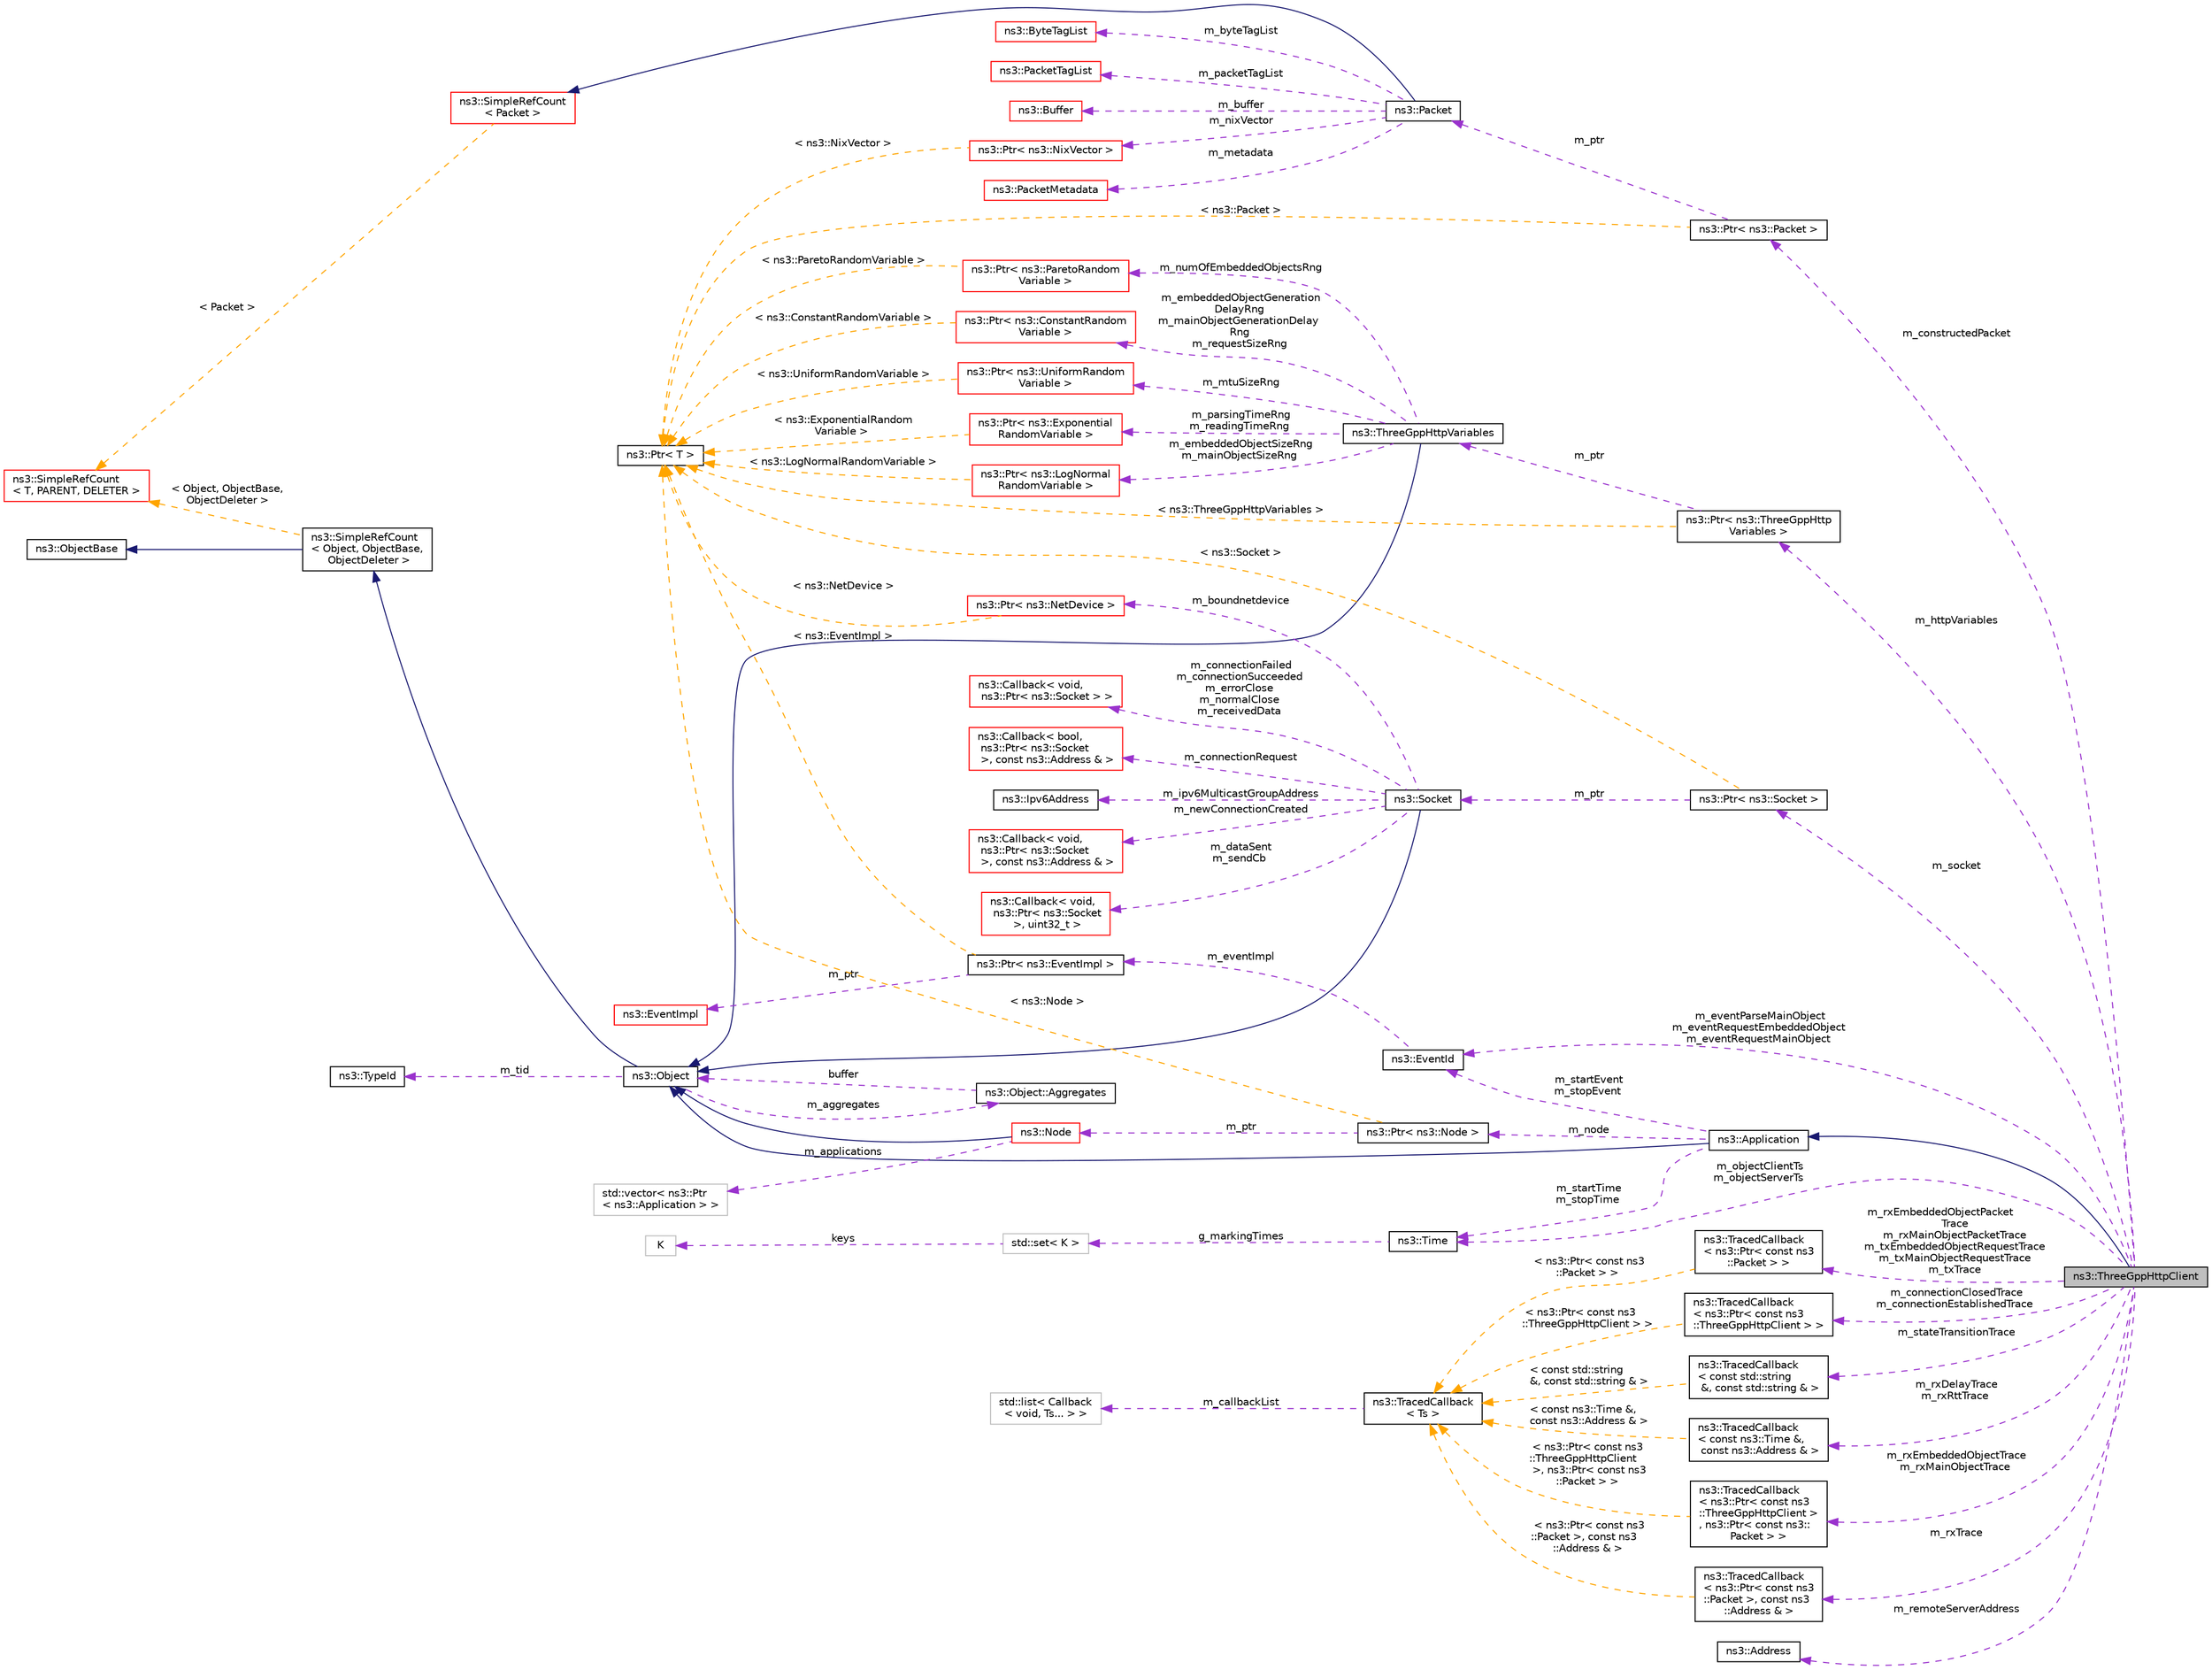 digraph "ns3::ThreeGppHttpClient"
{
 // LATEX_PDF_SIZE
  edge [fontname="Helvetica",fontsize="10",labelfontname="Helvetica",labelfontsize="10"];
  node [fontname="Helvetica",fontsize="10",shape=record];
  rankdir="LR";
  Node1 [label="ns3::ThreeGppHttpClient",height=0.2,width=0.4,color="black", fillcolor="grey75", style="filled", fontcolor="black",tooltip="Model application which simulates the traffic of a web browser."];
  Node2 -> Node1 [dir="back",color="midnightblue",fontsize="10",style="solid",fontname="Helvetica"];
  Node2 [label="ns3::Application",height=0.2,width=0.4,color="black", fillcolor="white", style="filled",URL="$classns3_1_1_application.html",tooltip="The base class for all ns3 applications."];
  Node3 -> Node2 [dir="back",color="midnightblue",fontsize="10",style="solid",fontname="Helvetica"];
  Node3 [label="ns3::Object",height=0.2,width=0.4,color="black", fillcolor="white", style="filled",URL="$classns3_1_1_object.html",tooltip="A base class which provides memory management and object aggregation."];
  Node4 -> Node3 [dir="back",color="midnightblue",fontsize="10",style="solid",fontname="Helvetica"];
  Node4 [label="ns3::SimpleRefCount\l\< Object, ObjectBase,\l ObjectDeleter \>",height=0.2,width=0.4,color="black", fillcolor="white", style="filled",URL="$classns3_1_1_simple_ref_count.html",tooltip=" "];
  Node5 -> Node4 [dir="back",color="midnightblue",fontsize="10",style="solid",fontname="Helvetica"];
  Node5 [label="ns3::ObjectBase",height=0.2,width=0.4,color="black", fillcolor="white", style="filled",URL="$classns3_1_1_object_base.html",tooltip="Anchor the ns-3 type and attribute system."];
  Node6 -> Node4 [dir="back",color="orange",fontsize="10",style="dashed",label=" \< Object, ObjectBase,\l ObjectDeleter \>" ,fontname="Helvetica"];
  Node6 [label="ns3::SimpleRefCount\l\< T, PARENT, DELETER \>",height=0.2,width=0.4,color="red", fillcolor="white", style="filled",URL="$classns3_1_1_simple_ref_count.html",tooltip="A template-based reference counting class."];
  Node8 -> Node3 [dir="back",color="darkorchid3",fontsize="10",style="dashed",label=" m_tid" ,fontname="Helvetica"];
  Node8 [label="ns3::TypeId",height=0.2,width=0.4,color="black", fillcolor="white", style="filled",URL="$classns3_1_1_type_id.html",tooltip="a unique identifier for an interface."];
  Node9 -> Node3 [dir="back",color="darkorchid3",fontsize="10",style="dashed",label=" m_aggregates" ,fontname="Helvetica"];
  Node9 [label="ns3::Object::Aggregates",height=0.2,width=0.4,color="black", fillcolor="white", style="filled",URL="$structns3_1_1_object_1_1_aggregates.html",tooltip="The list of Objects aggregated to this one."];
  Node3 -> Node9 [dir="back",color="darkorchid3",fontsize="10",style="dashed",label=" buffer" ,fontname="Helvetica"];
  Node10 -> Node2 [dir="back",color="darkorchid3",fontsize="10",style="dashed",label=" m_startEvent\nm_stopEvent" ,fontname="Helvetica"];
  Node10 [label="ns3::EventId",height=0.2,width=0.4,color="black", fillcolor="white", style="filled",URL="$classns3_1_1_event_id.html",tooltip="An identifier for simulation events."];
  Node11 -> Node10 [dir="back",color="darkorchid3",fontsize="10",style="dashed",label=" m_eventImpl" ,fontname="Helvetica"];
  Node11 [label="ns3::Ptr\< ns3::EventImpl \>",height=0.2,width=0.4,color="black", fillcolor="white", style="filled",URL="$classns3_1_1_ptr.html",tooltip=" "];
  Node12 -> Node11 [dir="back",color="darkorchid3",fontsize="10",style="dashed",label=" m_ptr" ,fontname="Helvetica"];
  Node12 [label="ns3::EventImpl",height=0.2,width=0.4,color="red", fillcolor="white", style="filled",URL="$classns3_1_1_event_impl.html",tooltip="A simulation event."];
  Node14 -> Node11 [dir="back",color="orange",fontsize="10",style="dashed",label=" \< ns3::EventImpl \>" ,fontname="Helvetica"];
  Node14 [label="ns3::Ptr\< T \>",height=0.2,width=0.4,color="black", fillcolor="white", style="filled",URL="$classns3_1_1_ptr.html",tooltip="Smart pointer class similar to boost::intrusive_ptr."];
  Node15 -> Node2 [dir="back",color="darkorchid3",fontsize="10",style="dashed",label=" m_node" ,fontname="Helvetica"];
  Node15 [label="ns3::Ptr\< ns3::Node \>",height=0.2,width=0.4,color="black", fillcolor="white", style="filled",URL="$classns3_1_1_ptr.html",tooltip=" "];
  Node16 -> Node15 [dir="back",color="darkorchid3",fontsize="10",style="dashed",label=" m_ptr" ,fontname="Helvetica"];
  Node16 [label="ns3::Node",height=0.2,width=0.4,color="red", fillcolor="white", style="filled",URL="$classns3_1_1_node.html",tooltip="A network Node."];
  Node3 -> Node16 [dir="back",color="midnightblue",fontsize="10",style="solid",fontname="Helvetica"];
  Node17 -> Node16 [dir="back",color="darkorchid3",fontsize="10",style="dashed",label=" m_applications" ,fontname="Helvetica"];
  Node17 [label="std::vector\< ns3::Ptr\l\< ns3::Application \> \>",height=0.2,width=0.4,color="grey75", fillcolor="white", style="filled",tooltip=" "];
  Node14 -> Node15 [dir="back",color="orange",fontsize="10",style="dashed",label=" \< ns3::Node \>" ,fontname="Helvetica"];
  Node42 -> Node2 [dir="back",color="darkorchid3",fontsize="10",style="dashed",label=" m_startTime\nm_stopTime" ,fontname="Helvetica"];
  Node42 [label="ns3::Time",height=0.2,width=0.4,color="black", fillcolor="white", style="filled",URL="$classns3_1_1_time.html",tooltip="Simulation virtual time values and global simulation resolution."];
  Node43 -> Node42 [dir="back",color="darkorchid3",fontsize="10",style="dashed",label=" g_markingTimes" ,fontname="Helvetica"];
  Node43 [label="std::set\< K \>",height=0.2,width=0.4,color="grey75", fillcolor="white", style="filled",tooltip=" "];
  Node44 -> Node43 [dir="back",color="darkorchid3",fontsize="10",style="dashed",label=" keys" ,fontname="Helvetica"];
  Node44 [label="K",height=0.2,width=0.4,color="grey75", fillcolor="white", style="filled",tooltip=" "];
  Node45 -> Node1 [dir="back",color="darkorchid3",fontsize="10",style="dashed",label=" m_rxEmbeddedObjectPacket\lTrace\nm_rxMainObjectPacketTrace\nm_txEmbeddedObjectRequestTrace\nm_txMainObjectRequestTrace\nm_txTrace" ,fontname="Helvetica"];
  Node45 [label="ns3::TracedCallback\l\< ns3::Ptr\< const ns3\l::Packet \> \>",height=0.2,width=0.4,color="black", fillcolor="white", style="filled",URL="$classns3_1_1_traced_callback.html",tooltip=" "];
  Node46 -> Node45 [dir="back",color="orange",fontsize="10",style="dashed",label=" \< ns3::Ptr\< const ns3\l::Packet \> \>" ,fontname="Helvetica"];
  Node46 [label="ns3::TracedCallback\l\< Ts \>",height=0.2,width=0.4,color="black", fillcolor="white", style="filled",URL="$classns3_1_1_traced_callback.html",tooltip="Forward calls to a chain of Callback."];
  Node47 -> Node46 [dir="back",color="darkorchid3",fontsize="10",style="dashed",label=" m_callbackList" ,fontname="Helvetica"];
  Node47 [label="std::list\< Callback\l\< void, Ts... \> \>",height=0.2,width=0.4,color="grey75", fillcolor="white", style="filled",tooltip=" "];
  Node50 -> Node1 [dir="back",color="darkorchid3",fontsize="10",style="dashed",label=" m_connectionClosedTrace\nm_connectionEstablishedTrace" ,fontname="Helvetica"];
  Node50 [label="ns3::TracedCallback\l\< ns3::Ptr\< const ns3\l::ThreeGppHttpClient \> \>",height=0.2,width=0.4,color="black", fillcolor="white", style="filled",URL="$classns3_1_1_traced_callback.html",tooltip=" "];
  Node46 -> Node50 [dir="back",color="orange",fontsize="10",style="dashed",label=" \< ns3::Ptr\< const ns3\l::ThreeGppHttpClient \> \>" ,fontname="Helvetica"];
  Node51 -> Node1 [dir="back",color="darkorchid3",fontsize="10",style="dashed",label=" m_remoteServerAddress" ,fontname="Helvetica"];
  Node51 [label="ns3::Address",height=0.2,width=0.4,color="black", fillcolor="white", style="filled",URL="$classns3_1_1_address.html",tooltip="a polymophic address class"];
  Node10 -> Node1 [dir="back",color="darkorchid3",fontsize="10",style="dashed",label=" m_eventParseMainObject\nm_eventRequestEmbeddedObject\nm_eventRequestMainObject" ,fontname="Helvetica"];
  Node52 -> Node1 [dir="back",color="darkorchid3",fontsize="10",style="dashed",label=" m_stateTransitionTrace" ,fontname="Helvetica"];
  Node52 [label="ns3::TracedCallback\l\< const std::string\l &, const std::string & \>",height=0.2,width=0.4,color="black", fillcolor="white", style="filled",URL="$classns3_1_1_traced_callback.html",tooltip=" "];
  Node46 -> Node52 [dir="back",color="orange",fontsize="10",style="dashed",label=" \< const std::string\l &, const std::string & \>" ,fontname="Helvetica"];
  Node53 -> Node1 [dir="back",color="darkorchid3",fontsize="10",style="dashed",label=" m_rxDelayTrace\nm_rxRttTrace" ,fontname="Helvetica"];
  Node53 [label="ns3::TracedCallback\l\< const ns3::Time &,\l const ns3::Address & \>",height=0.2,width=0.4,color="black", fillcolor="white", style="filled",URL="$classns3_1_1_traced_callback.html",tooltip=" "];
  Node46 -> Node53 [dir="back",color="orange",fontsize="10",style="dashed",label=" \< const ns3::Time &,\l const ns3::Address & \>" ,fontname="Helvetica"];
  Node54 -> Node1 [dir="back",color="darkorchid3",fontsize="10",style="dashed",label=" m_httpVariables" ,fontname="Helvetica"];
  Node54 [label="ns3::Ptr\< ns3::ThreeGppHttp\lVariables \>",height=0.2,width=0.4,color="black", fillcolor="white", style="filled",URL="$classns3_1_1_ptr.html",tooltip=" "];
  Node55 -> Node54 [dir="back",color="darkorchid3",fontsize="10",style="dashed",label=" m_ptr" ,fontname="Helvetica"];
  Node55 [label="ns3::ThreeGppHttpVariables",height=0.2,width=0.4,color="black", fillcolor="white", style="filled",URL="$classns3_1_1_three_gpp_http_variables.html",tooltip="Container of various random variables to assist in generating web browsing traffic pattern."];
  Node3 -> Node55 [dir="back",color="midnightblue",fontsize="10",style="solid",fontname="Helvetica"];
  Node56 -> Node55 [dir="back",color="darkorchid3",fontsize="10",style="dashed",label=" m_embeddedObjectSizeRng\nm_mainObjectSizeRng" ,fontname="Helvetica"];
  Node56 [label="ns3::Ptr\< ns3::LogNormal\lRandomVariable \>",height=0.2,width=0.4,color="red", fillcolor="white", style="filled",URL="$classns3_1_1_ptr.html",tooltip=" "];
  Node14 -> Node56 [dir="back",color="orange",fontsize="10",style="dashed",label=" \< ns3::LogNormalRandomVariable \>" ,fontname="Helvetica"];
  Node60 -> Node55 [dir="back",color="darkorchid3",fontsize="10",style="dashed",label=" m_numOfEmbeddedObjectsRng" ,fontname="Helvetica"];
  Node60 [label="ns3::Ptr\< ns3::ParetoRandom\lVariable \>",height=0.2,width=0.4,color="red", fillcolor="white", style="filled",URL="$classns3_1_1_ptr.html",tooltip=" "];
  Node14 -> Node60 [dir="back",color="orange",fontsize="10",style="dashed",label=" \< ns3::ParetoRandomVariable \>" ,fontname="Helvetica"];
  Node62 -> Node55 [dir="back",color="darkorchid3",fontsize="10",style="dashed",label=" m_embeddedObjectGeneration\lDelayRng\nm_mainObjectGenerationDelay\lRng\nm_requestSizeRng" ,fontname="Helvetica"];
  Node62 [label="ns3::Ptr\< ns3::ConstantRandom\lVariable \>",height=0.2,width=0.4,color="red", fillcolor="white", style="filled",URL="$classns3_1_1_ptr.html",tooltip=" "];
  Node14 -> Node62 [dir="back",color="orange",fontsize="10",style="dashed",label=" \< ns3::ConstantRandomVariable \>" ,fontname="Helvetica"];
  Node64 -> Node55 [dir="back",color="darkorchid3",fontsize="10",style="dashed",label=" m_mtuSizeRng" ,fontname="Helvetica"];
  Node64 [label="ns3::Ptr\< ns3::UniformRandom\lVariable \>",height=0.2,width=0.4,color="red", fillcolor="white", style="filled",URL="$classns3_1_1_ptr.html",tooltip=" "];
  Node14 -> Node64 [dir="back",color="orange",fontsize="10",style="dashed",label=" \< ns3::UniformRandomVariable \>" ,fontname="Helvetica"];
  Node66 -> Node55 [dir="back",color="darkorchid3",fontsize="10",style="dashed",label=" m_parsingTimeRng\nm_readingTimeRng" ,fontname="Helvetica"];
  Node66 [label="ns3::Ptr\< ns3::Exponential\lRandomVariable \>",height=0.2,width=0.4,color="red", fillcolor="white", style="filled",URL="$classns3_1_1_ptr.html",tooltip=" "];
  Node14 -> Node66 [dir="back",color="orange",fontsize="10",style="dashed",label=" \< ns3::ExponentialRandom\lVariable \>" ,fontname="Helvetica"];
  Node14 -> Node54 [dir="back",color="orange",fontsize="10",style="dashed",label=" \< ns3::ThreeGppHttpVariables \>" ,fontname="Helvetica"];
  Node42 -> Node1 [dir="back",color="darkorchid3",fontsize="10",style="dashed",label=" m_objectClientTs\nm_objectServerTs" ,fontname="Helvetica"];
  Node68 -> Node1 [dir="back",color="darkorchid3",fontsize="10",style="dashed",label=" m_constructedPacket" ,fontname="Helvetica"];
  Node68 [label="ns3::Ptr\< ns3::Packet \>",height=0.2,width=0.4,color="black", fillcolor="white", style="filled",URL="$classns3_1_1_ptr.html",tooltip=" "];
  Node69 -> Node68 [dir="back",color="darkorchid3",fontsize="10",style="dashed",label=" m_ptr" ,fontname="Helvetica"];
  Node69 [label="ns3::Packet",height=0.2,width=0.4,color="black", fillcolor="white", style="filled",URL="$classns3_1_1_packet.html",tooltip="network packets"];
  Node70 -> Node69 [dir="back",color="midnightblue",fontsize="10",style="solid",fontname="Helvetica"];
  Node70 [label="ns3::SimpleRefCount\l\< Packet \>",height=0.2,width=0.4,color="red", fillcolor="white", style="filled",URL="$classns3_1_1_simple_ref_count.html",tooltip=" "];
  Node6 -> Node70 [dir="back",color="orange",fontsize="10",style="dashed",label=" \< Packet \>" ,fontname="Helvetica"];
  Node71 -> Node69 [dir="back",color="darkorchid3",fontsize="10",style="dashed",label=" m_nixVector" ,fontname="Helvetica"];
  Node71 [label="ns3::Ptr\< ns3::NixVector \>",height=0.2,width=0.4,color="red", fillcolor="white", style="filled",URL="$classns3_1_1_ptr.html",tooltip=" "];
  Node14 -> Node71 [dir="back",color="orange",fontsize="10",style="dashed",label=" \< ns3::NixVector \>" ,fontname="Helvetica"];
  Node75 -> Node69 [dir="back",color="darkorchid3",fontsize="10",style="dashed",label=" m_metadata" ,fontname="Helvetica"];
  Node75 [label="ns3::PacketMetadata",height=0.2,width=0.4,color="red", fillcolor="white", style="filled",URL="$classns3_1_1_packet_metadata.html",tooltip="Handle packet metadata about packet headers and trailers."];
  Node78 -> Node69 [dir="back",color="darkorchid3",fontsize="10",style="dashed",label=" m_byteTagList" ,fontname="Helvetica"];
  Node78 [label="ns3::ByteTagList",height=0.2,width=0.4,color="red", fillcolor="white", style="filled",URL="$classns3_1_1_byte_tag_list.html",tooltip="keep track of the byte tags stored in a packet."];
  Node80 -> Node69 [dir="back",color="darkorchid3",fontsize="10",style="dashed",label=" m_packetTagList" ,fontname="Helvetica"];
  Node80 [label="ns3::PacketTagList",height=0.2,width=0.4,color="red", fillcolor="white", style="filled",URL="$classns3_1_1_packet_tag_list.html",tooltip="List of the packet tags stored in a packet."];
  Node82 -> Node69 [dir="back",color="darkorchid3",fontsize="10",style="dashed",label=" m_buffer" ,fontname="Helvetica"];
  Node82 [label="ns3::Buffer",height=0.2,width=0.4,color="red", fillcolor="white", style="filled",URL="$classns3_1_1_buffer.html",tooltip="automatically resized byte buffer"];
  Node14 -> Node68 [dir="back",color="orange",fontsize="10",style="dashed",label=" \< ns3::Packet \>" ,fontname="Helvetica"];
  Node85 -> Node1 [dir="back",color="darkorchid3",fontsize="10",style="dashed",label=" m_rxEmbeddedObjectTrace\nm_rxMainObjectTrace" ,fontname="Helvetica"];
  Node85 [label="ns3::TracedCallback\l\< ns3::Ptr\< const ns3\l::ThreeGppHttpClient \>\l, ns3::Ptr\< const ns3::\lPacket \> \>",height=0.2,width=0.4,color="black", fillcolor="white", style="filled",URL="$classns3_1_1_traced_callback.html",tooltip=" "];
  Node46 -> Node85 [dir="back",color="orange",fontsize="10",style="dashed",label=" \< ns3::Ptr\< const ns3\l::ThreeGppHttpClient\l \>, ns3::Ptr\< const ns3\l::Packet \> \>" ,fontname="Helvetica"];
  Node86 -> Node1 [dir="back",color="darkorchid3",fontsize="10",style="dashed",label=" m_socket" ,fontname="Helvetica"];
  Node86 [label="ns3::Ptr\< ns3::Socket \>",height=0.2,width=0.4,color="black", fillcolor="white", style="filled",URL="$classns3_1_1_ptr.html",tooltip=" "];
  Node87 -> Node86 [dir="back",color="darkorchid3",fontsize="10",style="dashed",label=" m_ptr" ,fontname="Helvetica"];
  Node87 [label="ns3::Socket",height=0.2,width=0.4,color="black", fillcolor="white", style="filled",URL="$classns3_1_1_socket.html",tooltip="A low-level Socket API based loosely on the BSD Socket API."];
  Node3 -> Node87 [dir="back",color="midnightblue",fontsize="10",style="solid",fontname="Helvetica"];
  Node22 -> Node87 [dir="back",color="darkorchid3",fontsize="10",style="dashed",label=" m_boundnetdevice" ,fontname="Helvetica"];
  Node22 [label="ns3::Ptr\< ns3::NetDevice \>",height=0.2,width=0.4,color="red", fillcolor="white", style="filled",URL="$classns3_1_1_ptr.html",tooltip=" "];
  Node14 -> Node22 [dir="back",color="orange",fontsize="10",style="dashed",label=" \< ns3::NetDevice \>" ,fontname="Helvetica"];
  Node88 -> Node87 [dir="back",color="darkorchid3",fontsize="10",style="dashed",label=" m_ipv6MulticastGroupAddress" ,fontname="Helvetica"];
  Node88 [label="ns3::Ipv6Address",height=0.2,width=0.4,color="black", fillcolor="white", style="filled",URL="$classns3_1_1_ipv6_address.html",tooltip="Describes an IPv6 address."];
  Node89 -> Node87 [dir="back",color="darkorchid3",fontsize="10",style="dashed",label=" m_newConnectionCreated" ,fontname="Helvetica"];
  Node89 [label="ns3::Callback\< void,\l ns3::Ptr\< ns3::Socket\l \>, const ns3::Address & \>",height=0.2,width=0.4,color="red", fillcolor="white", style="filled",URL="$classns3_1_1_callback.html",tooltip=" "];
  Node90 -> Node87 [dir="back",color="darkorchid3",fontsize="10",style="dashed",label=" m_dataSent\nm_sendCb" ,fontname="Helvetica"];
  Node90 [label="ns3::Callback\< void,\l ns3::Ptr\< ns3::Socket\l \>, uint32_t \>",height=0.2,width=0.4,color="red", fillcolor="white", style="filled",URL="$classns3_1_1_callback.html",tooltip=" "];
  Node91 -> Node87 [dir="back",color="darkorchid3",fontsize="10",style="dashed",label=" m_connectionFailed\nm_connectionSucceeded\nm_errorClose\nm_normalClose\nm_receivedData" ,fontname="Helvetica"];
  Node91 [label="ns3::Callback\< void,\l ns3::Ptr\< ns3::Socket \> \>",height=0.2,width=0.4,color="red", fillcolor="white", style="filled",URL="$classns3_1_1_callback.html",tooltip=" "];
  Node92 -> Node87 [dir="back",color="darkorchid3",fontsize="10",style="dashed",label=" m_connectionRequest" ,fontname="Helvetica"];
  Node92 [label="ns3::Callback\< bool,\l ns3::Ptr\< ns3::Socket\l \>, const ns3::Address & \>",height=0.2,width=0.4,color="red", fillcolor="white", style="filled",URL="$classns3_1_1_callback.html",tooltip=" "];
  Node14 -> Node86 [dir="back",color="orange",fontsize="10",style="dashed",label=" \< ns3::Socket \>" ,fontname="Helvetica"];
  Node93 -> Node1 [dir="back",color="darkorchid3",fontsize="10",style="dashed",label=" m_rxTrace" ,fontname="Helvetica"];
  Node93 [label="ns3::TracedCallback\l\< ns3::Ptr\< const ns3\l::Packet \>, const ns3\l::Address & \>",height=0.2,width=0.4,color="black", fillcolor="white", style="filled",URL="$classns3_1_1_traced_callback.html",tooltip=" "];
  Node46 -> Node93 [dir="back",color="orange",fontsize="10",style="dashed",label=" \< ns3::Ptr\< const ns3\l::Packet \>, const ns3\l::Address & \>" ,fontname="Helvetica"];
}
